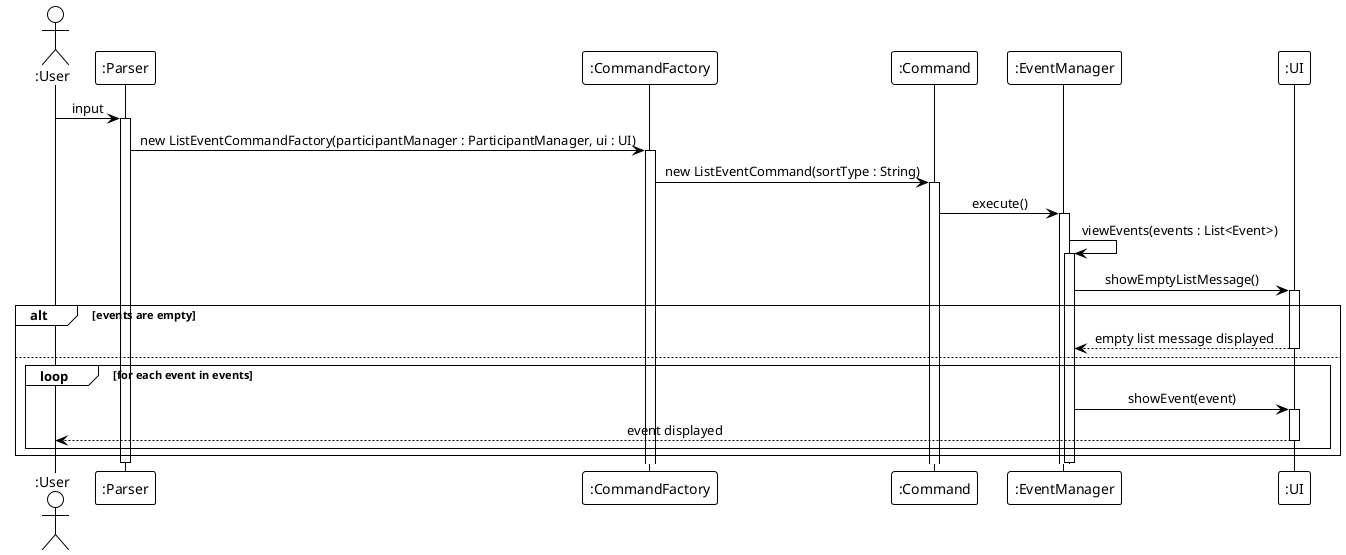 @startuml
!theme plain
skinparam sequenceMessageAlign center
skinparam responseMessageBelowArrow true

actor ":User" as User
participant ":Parser" as Parser
participant ":CommandFactory" as CommandFactory
participant ":Command" as Command
participant ":EventManager" as EventManager
participant ":UI" as UI

User -> Parser : input
activate Parser

Parser -> CommandFactory : new ListEventCommandFactory(participantManager : ParticipantManager, ui : UI)
activate CommandFactory

CommandFactory -> Command : new ListEventCommand(sortType : String)
activate Command

Command -> EventManager : execute()
activate EventManager

EventManager -> EventManager : viewEvents(events : List<Event>)
activate EventManager

EventManager -> UI : showEmptyListMessage()
activate UI
alt events are empty
    UI --> EventManager : empty list message displayed
    deactivate UI
else
    loop for each event in events
        EventManager -> UI : showEvent(event)
        activate UI
        UI --> User : event displayed
        deactivate UI
    end
end
deactivate EventManager

deactivate Parser
@enduml
